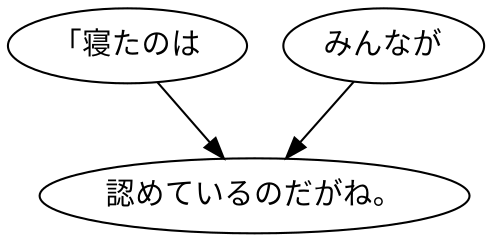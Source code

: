 digraph graph8282 {
	node0 [label="「寝たのは"];
	node1 [label="みんなが"];
	node2 [label="認めているのだがね。"];
	node0 -> node2;
	node1 -> node2;
}
